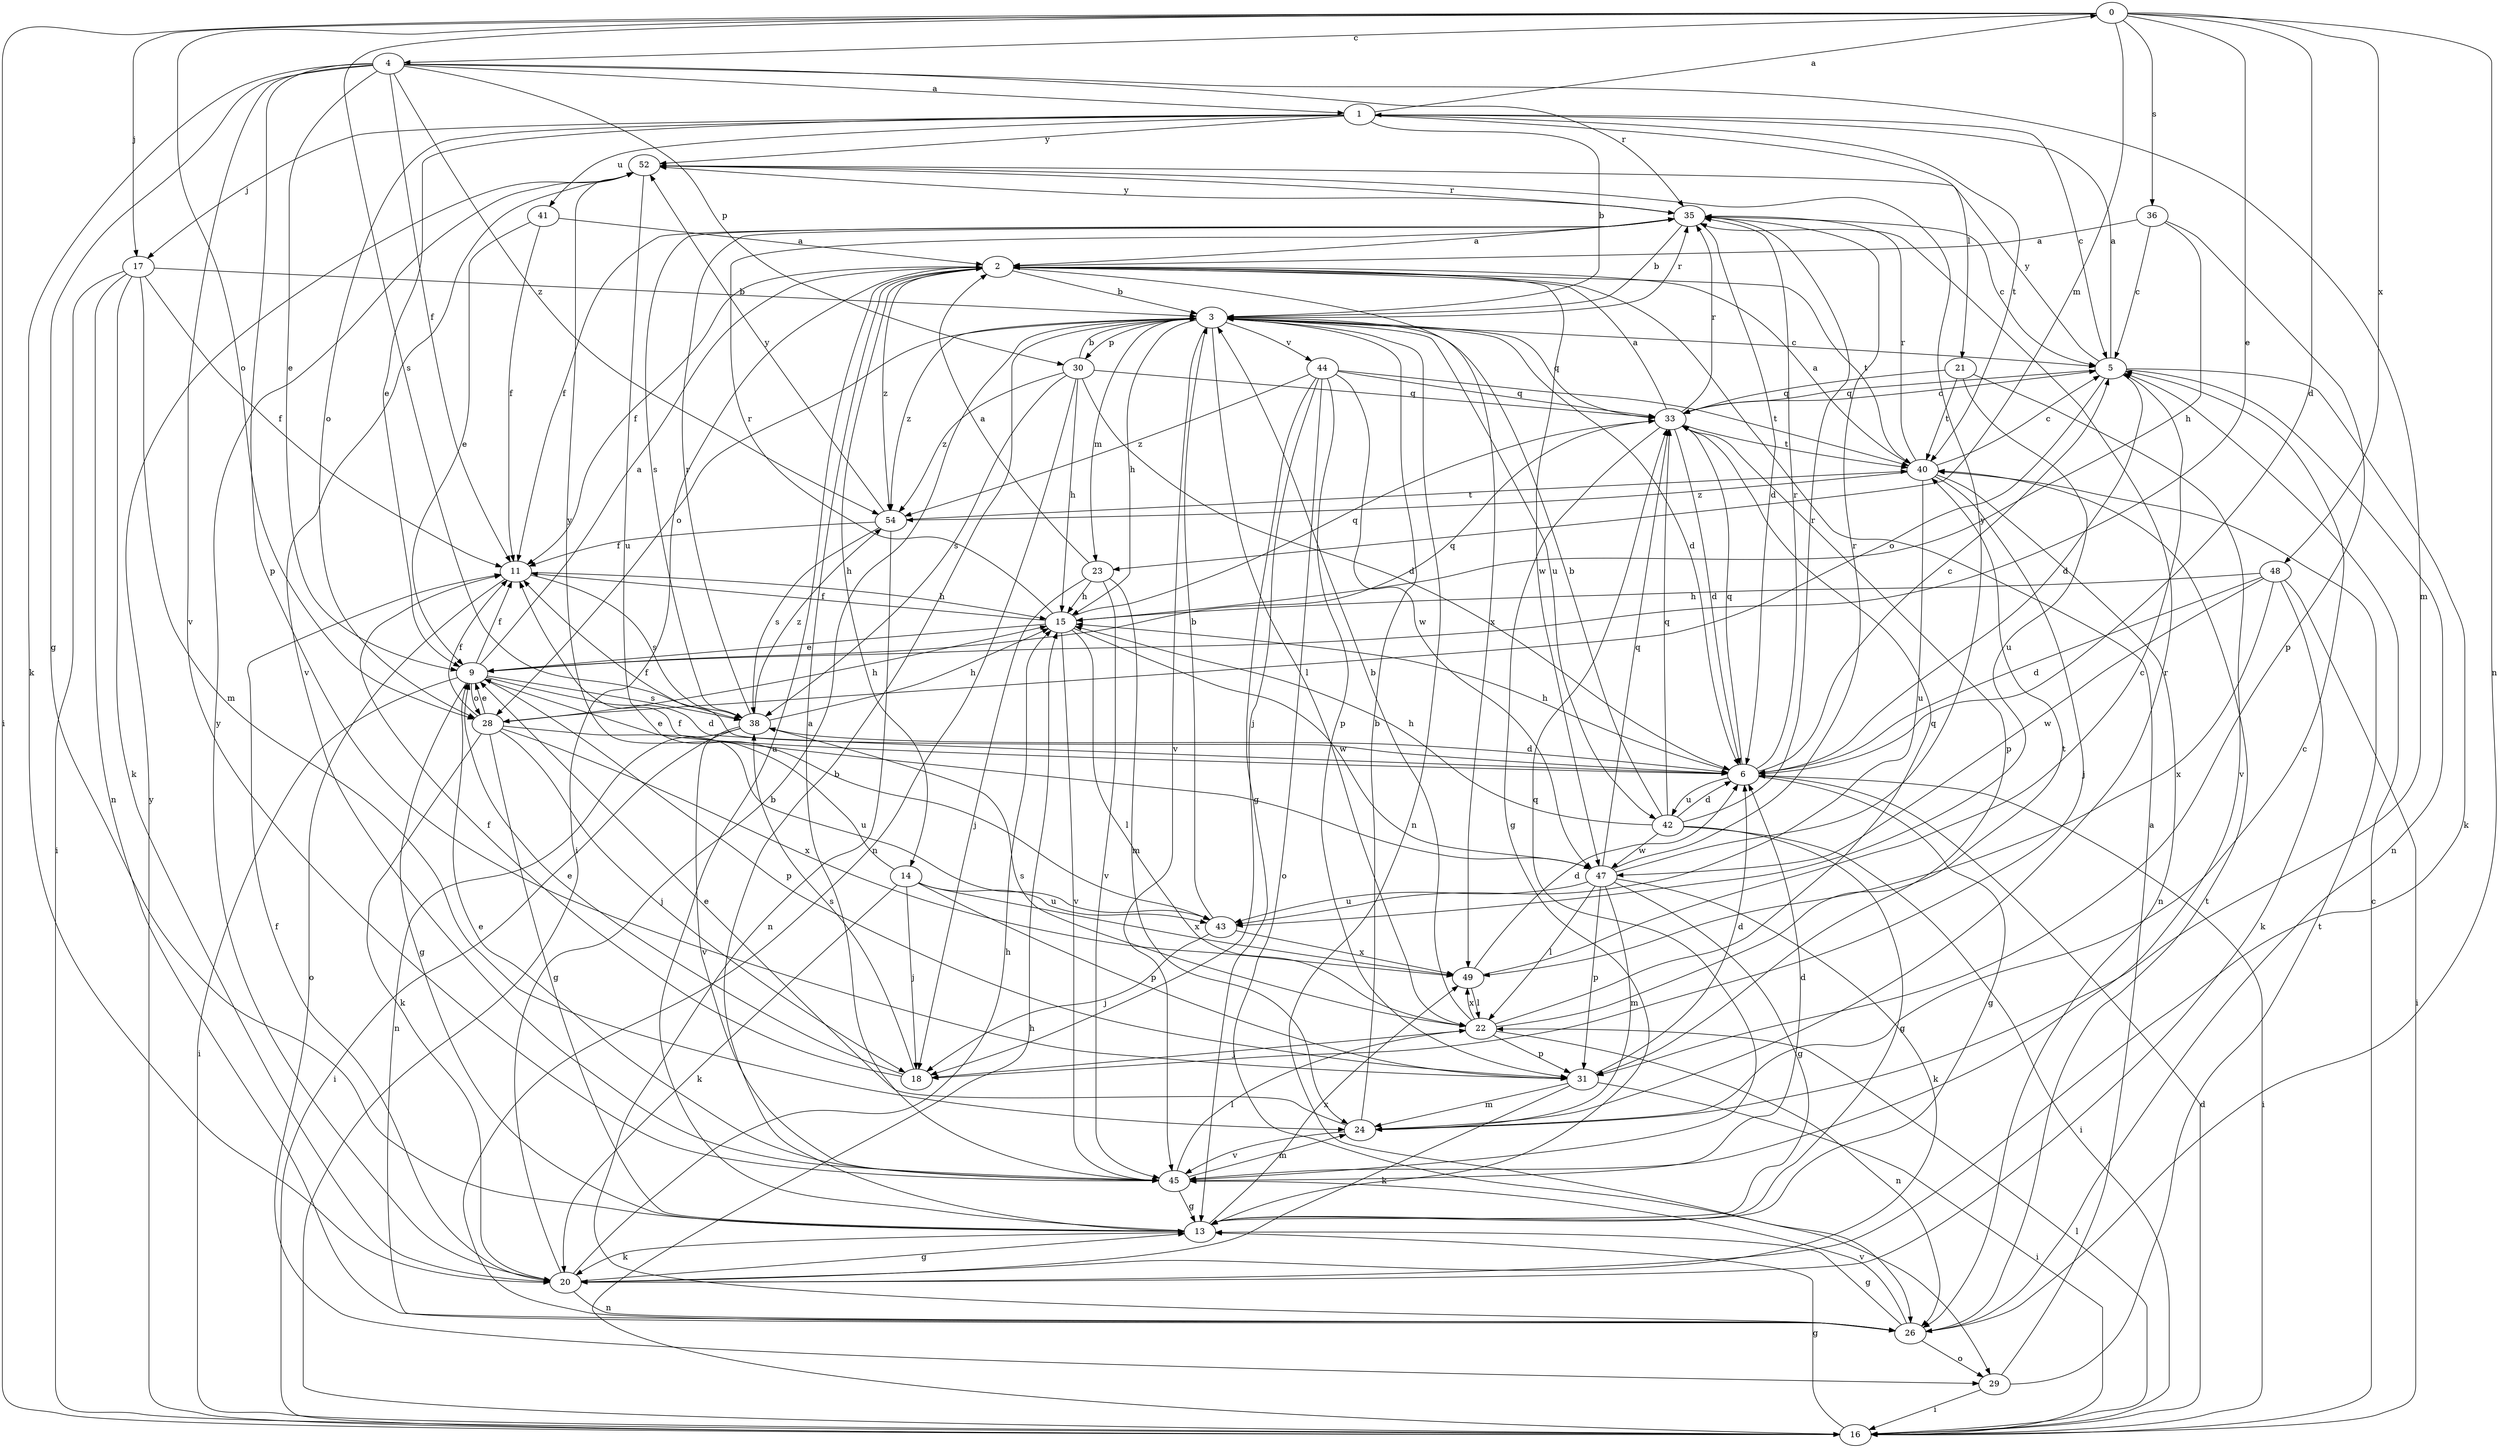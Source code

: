 strict digraph  {
0;
1;
2;
3;
4;
5;
6;
9;
11;
13;
14;
15;
16;
17;
18;
20;
21;
22;
23;
24;
26;
28;
29;
30;
31;
33;
35;
36;
38;
40;
41;
42;
43;
44;
45;
47;
48;
49;
52;
54;
0 -> 4  [label=c];
0 -> 6  [label=d];
0 -> 9  [label=e];
0 -> 16  [label=i];
0 -> 17  [label=j];
0 -> 23  [label=m];
0 -> 26  [label=n];
0 -> 28  [label=o];
0 -> 36  [label=s];
0 -> 38  [label=s];
0 -> 48  [label=x];
1 -> 0  [label=a];
1 -> 3  [label=b];
1 -> 5  [label=c];
1 -> 9  [label=e];
1 -> 17  [label=j];
1 -> 21  [label=l];
1 -> 28  [label=o];
1 -> 40  [label=t];
1 -> 41  [label=u];
1 -> 52  [label=y];
2 -> 3  [label=b];
2 -> 11  [label=f];
2 -> 14  [label=h];
2 -> 16  [label=i];
2 -> 40  [label=t];
2 -> 47  [label=w];
2 -> 49  [label=x];
2 -> 54  [label=z];
3 -> 5  [label=c];
3 -> 6  [label=d];
3 -> 15  [label=h];
3 -> 22  [label=l];
3 -> 23  [label=m];
3 -> 26  [label=n];
3 -> 28  [label=o];
3 -> 30  [label=p];
3 -> 33  [label=q];
3 -> 35  [label=r];
3 -> 42  [label=u];
3 -> 44  [label=v];
3 -> 45  [label=v];
3 -> 54  [label=z];
4 -> 1  [label=a];
4 -> 9  [label=e];
4 -> 11  [label=f];
4 -> 13  [label=g];
4 -> 20  [label=k];
4 -> 24  [label=m];
4 -> 30  [label=p];
4 -> 31  [label=p];
4 -> 35  [label=r];
4 -> 45  [label=v];
4 -> 54  [label=z];
5 -> 1  [label=a];
5 -> 6  [label=d];
5 -> 20  [label=k];
5 -> 26  [label=n];
5 -> 28  [label=o];
5 -> 33  [label=q];
5 -> 52  [label=y];
6 -> 5  [label=c];
6 -> 9  [label=e];
6 -> 11  [label=f];
6 -> 13  [label=g];
6 -> 15  [label=h];
6 -> 16  [label=i];
6 -> 33  [label=q];
6 -> 35  [label=r];
6 -> 42  [label=u];
9 -> 2  [label=a];
9 -> 6  [label=d];
9 -> 11  [label=f];
9 -> 13  [label=g];
9 -> 16  [label=i];
9 -> 28  [label=o];
9 -> 31  [label=p];
9 -> 33  [label=q];
9 -> 38  [label=s];
11 -> 15  [label=h];
11 -> 29  [label=o];
11 -> 38  [label=s];
13 -> 2  [label=a];
13 -> 3  [label=b];
13 -> 20  [label=k];
13 -> 49  [label=x];
14 -> 18  [label=j];
14 -> 20  [label=k];
14 -> 31  [label=p];
14 -> 43  [label=u];
14 -> 49  [label=x];
14 -> 52  [label=y];
15 -> 9  [label=e];
15 -> 11  [label=f];
15 -> 22  [label=l];
15 -> 33  [label=q];
15 -> 35  [label=r];
15 -> 45  [label=v];
15 -> 47  [label=w];
16 -> 5  [label=c];
16 -> 6  [label=d];
16 -> 13  [label=g];
16 -> 15  [label=h];
16 -> 22  [label=l];
16 -> 52  [label=y];
17 -> 3  [label=b];
17 -> 11  [label=f];
17 -> 16  [label=i];
17 -> 20  [label=k];
17 -> 24  [label=m];
17 -> 26  [label=n];
18 -> 9  [label=e];
18 -> 11  [label=f];
18 -> 38  [label=s];
20 -> 3  [label=b];
20 -> 11  [label=f];
20 -> 13  [label=g];
20 -> 15  [label=h];
20 -> 26  [label=n];
20 -> 52  [label=y];
21 -> 33  [label=q];
21 -> 40  [label=t];
21 -> 43  [label=u];
21 -> 45  [label=v];
22 -> 3  [label=b];
22 -> 18  [label=j];
22 -> 26  [label=n];
22 -> 31  [label=p];
22 -> 33  [label=q];
22 -> 38  [label=s];
22 -> 40  [label=t];
22 -> 49  [label=x];
23 -> 2  [label=a];
23 -> 15  [label=h];
23 -> 18  [label=j];
23 -> 24  [label=m];
23 -> 45  [label=v];
24 -> 3  [label=b];
24 -> 5  [label=c];
24 -> 9  [label=e];
24 -> 35  [label=r];
24 -> 45  [label=v];
26 -> 13  [label=g];
26 -> 29  [label=o];
26 -> 40  [label=t];
26 -> 45  [label=v];
28 -> 9  [label=e];
28 -> 11  [label=f];
28 -> 13  [label=g];
28 -> 15  [label=h];
28 -> 18  [label=j];
28 -> 20  [label=k];
28 -> 43  [label=u];
28 -> 49  [label=x];
29 -> 2  [label=a];
29 -> 16  [label=i];
29 -> 40  [label=t];
30 -> 3  [label=b];
30 -> 6  [label=d];
30 -> 15  [label=h];
30 -> 26  [label=n];
30 -> 33  [label=q];
30 -> 38  [label=s];
30 -> 54  [label=z];
31 -> 6  [label=d];
31 -> 16  [label=i];
31 -> 20  [label=k];
31 -> 24  [label=m];
33 -> 2  [label=a];
33 -> 5  [label=c];
33 -> 6  [label=d];
33 -> 13  [label=g];
33 -> 31  [label=p];
33 -> 35  [label=r];
33 -> 40  [label=t];
35 -> 2  [label=a];
35 -> 3  [label=b];
35 -> 5  [label=c];
35 -> 6  [label=d];
35 -> 11  [label=f];
35 -> 38  [label=s];
35 -> 52  [label=y];
36 -> 2  [label=a];
36 -> 5  [label=c];
36 -> 15  [label=h];
36 -> 31  [label=p];
38 -> 6  [label=d];
38 -> 15  [label=h];
38 -> 16  [label=i];
38 -> 26  [label=n];
38 -> 35  [label=r];
38 -> 45  [label=v];
38 -> 54  [label=z];
40 -> 2  [label=a];
40 -> 5  [label=c];
40 -> 18  [label=j];
40 -> 26  [label=n];
40 -> 35  [label=r];
40 -> 43  [label=u];
40 -> 54  [label=z];
41 -> 2  [label=a];
41 -> 9  [label=e];
41 -> 11  [label=f];
42 -> 3  [label=b];
42 -> 6  [label=d];
42 -> 13  [label=g];
42 -> 15  [label=h];
42 -> 16  [label=i];
42 -> 33  [label=q];
42 -> 35  [label=r];
42 -> 47  [label=w];
43 -> 3  [label=b];
43 -> 18  [label=j];
43 -> 49  [label=x];
44 -> 13  [label=g];
44 -> 18  [label=j];
44 -> 29  [label=o];
44 -> 31  [label=p];
44 -> 33  [label=q];
44 -> 40  [label=t];
44 -> 47  [label=w];
44 -> 54  [label=z];
45 -> 2  [label=a];
45 -> 6  [label=d];
45 -> 9  [label=e];
45 -> 13  [label=g];
45 -> 22  [label=l];
45 -> 24  [label=m];
45 -> 33  [label=q];
47 -> 11  [label=f];
47 -> 13  [label=g];
47 -> 20  [label=k];
47 -> 22  [label=l];
47 -> 24  [label=m];
47 -> 31  [label=p];
47 -> 33  [label=q];
47 -> 35  [label=r];
47 -> 43  [label=u];
47 -> 52  [label=y];
48 -> 6  [label=d];
48 -> 15  [label=h];
48 -> 16  [label=i];
48 -> 20  [label=k];
48 -> 47  [label=w];
48 -> 49  [label=x];
49 -> 5  [label=c];
49 -> 6  [label=d];
49 -> 22  [label=l];
52 -> 35  [label=r];
52 -> 43  [label=u];
52 -> 45  [label=v];
54 -> 11  [label=f];
54 -> 26  [label=n];
54 -> 38  [label=s];
54 -> 40  [label=t];
54 -> 52  [label=y];
}
